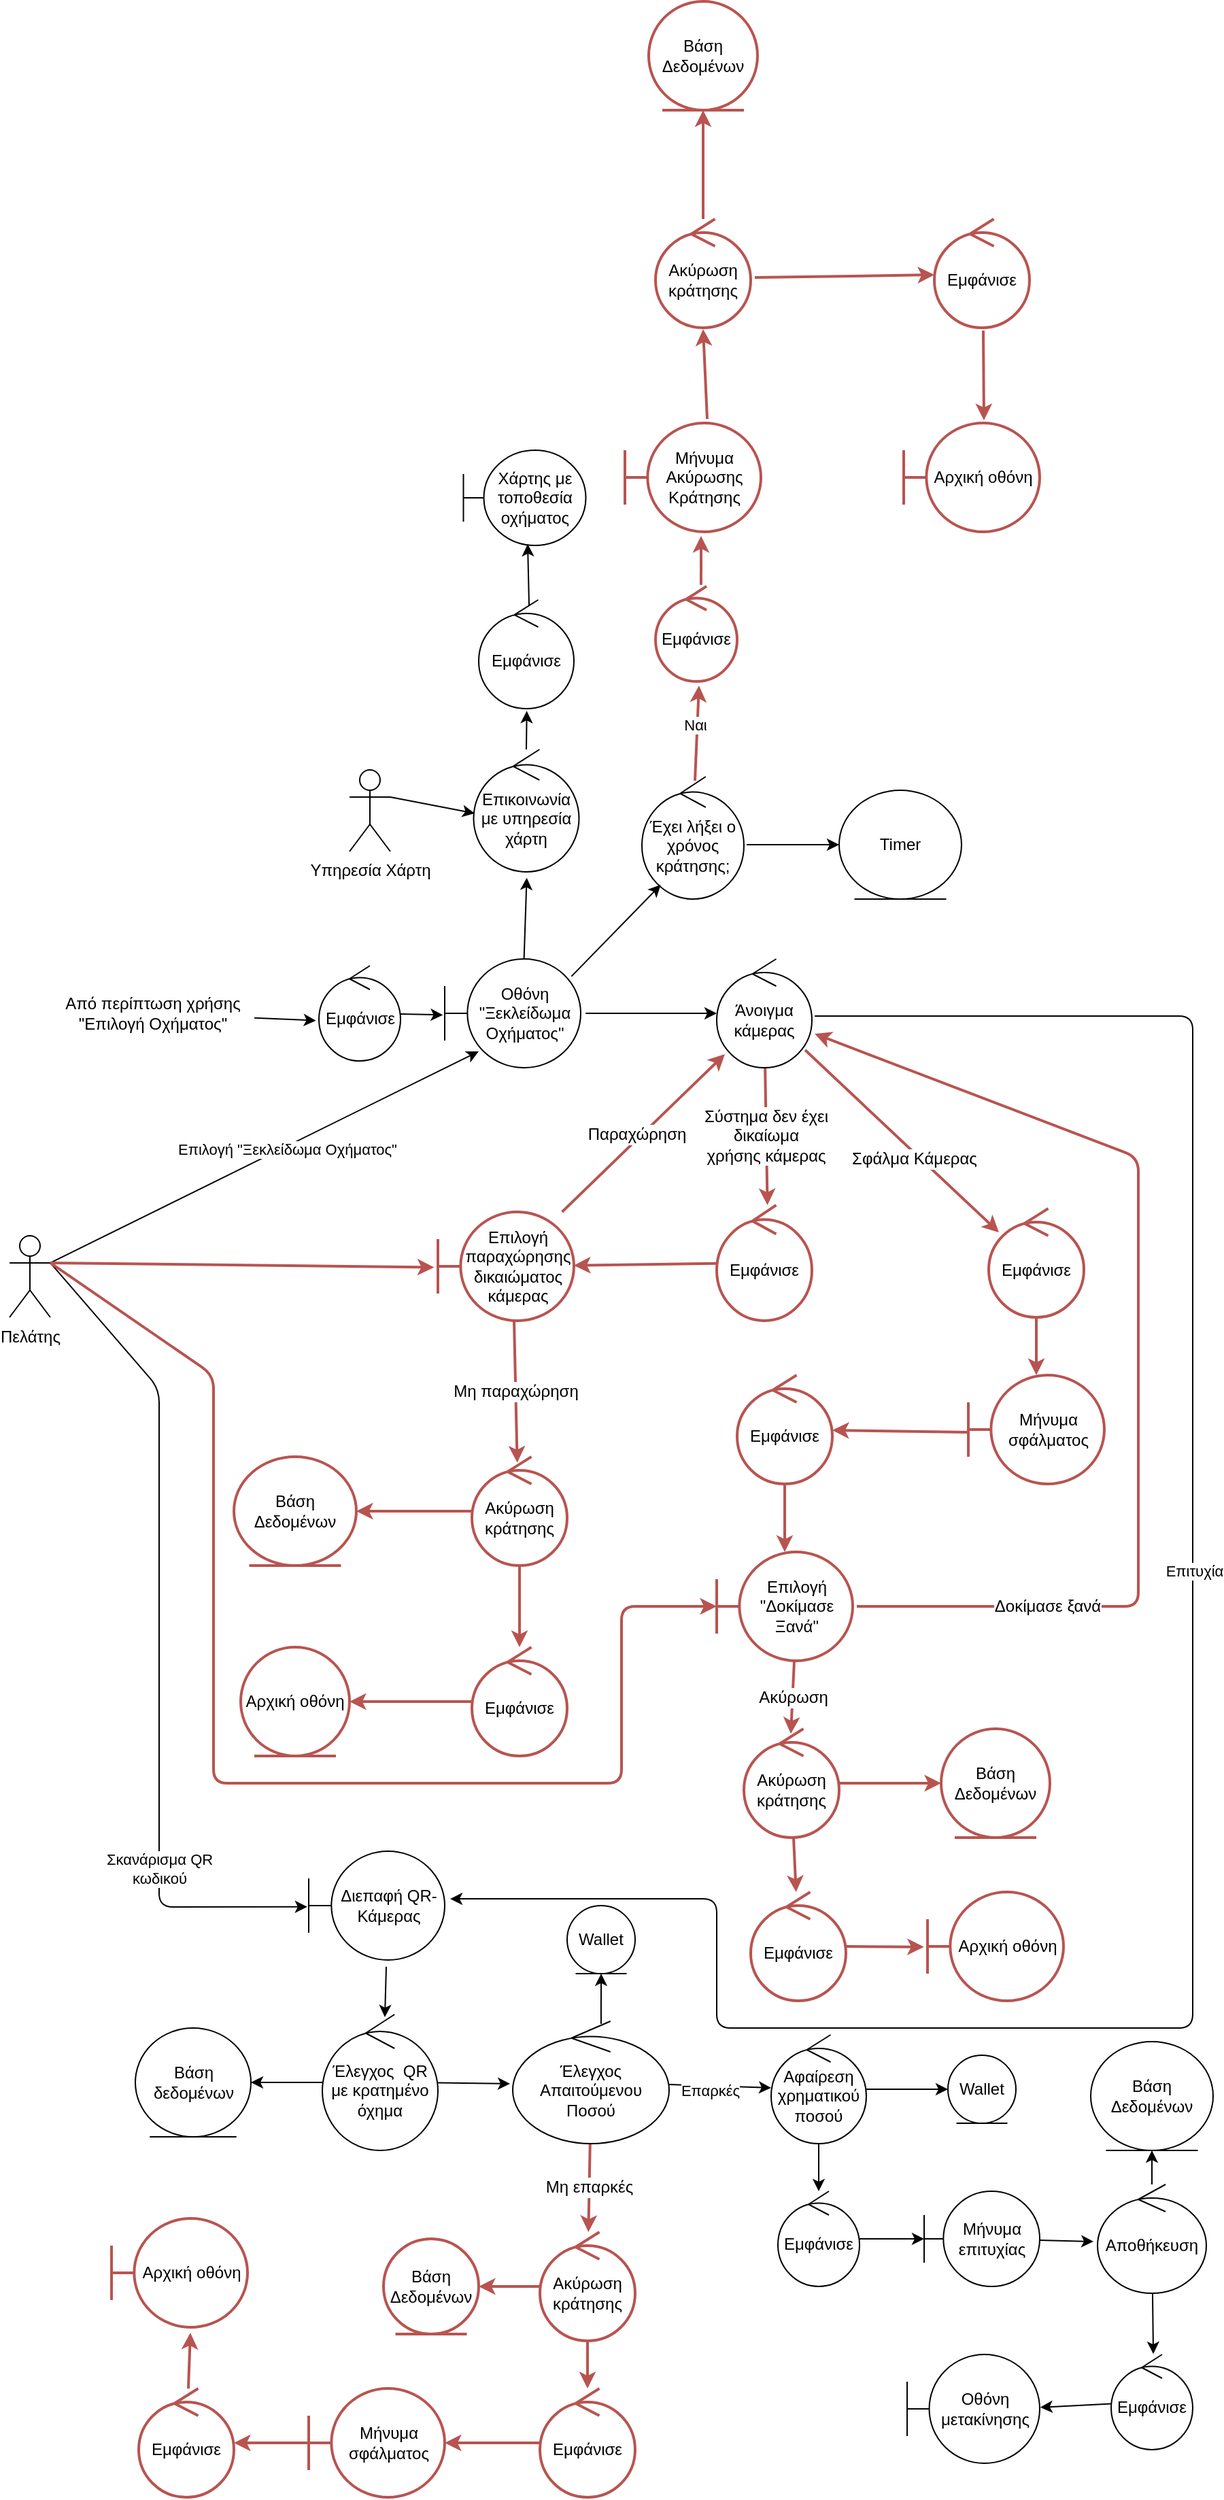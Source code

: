 <mxfile>
    <diagram id="kkWpz3CDeRfXQrRLxnoT" name="Page-1">
        <mxGraphModel dx="1851" dy="1663" grid="1" gridSize="10" guides="1" tooltips="1" connect="1" arrows="1" fold="1" page="1" pageScale="1" pageWidth="850" pageHeight="1100" math="0" shadow="0">
            <root>
                <mxCell id="0"/>
                <mxCell id="1" parent="0"/>
                <mxCell id="22" style="edgeStyle=none;html=1;exitX=1;exitY=0.333;exitDx=0;exitDy=0;exitPerimeter=0;entryX=0.25;entryY=0.85;entryDx=0;entryDy=0;entryPerimeter=0;" parent="1" source="2" target="225" edge="1">
                    <mxGeometry relative="1" as="geometry">
                        <mxPoint x="-55" y="200" as="targetPoint"/>
                        <Array as="points"/>
                    </mxGeometry>
                </mxCell>
                <mxCell id="23" value="Επιλογή &quot;Ξεκλείδωμα Οχήματος&quot;" style="edgeLabel;html=1;align=center;verticalAlign=middle;resizable=0;points=[];" parent="22" vertex="1" connectable="0">
                    <mxGeometry x="0.099" y="-1" relative="1" as="geometry">
                        <mxPoint y="1" as="offset"/>
                    </mxGeometry>
                </mxCell>
                <mxCell id="33" style="edgeStyle=none;html=1;exitX=1;exitY=0.333;exitDx=0;exitDy=0;exitPerimeter=0;entryX=-0.011;entryY=0.511;entryDx=0;entryDy=0;entryPerimeter=0;" parent="1" source="2" target="32" edge="1">
                    <mxGeometry relative="1" as="geometry">
                        <Array as="points">
                            <mxPoint x="-300" y="440"/>
                            <mxPoint x="-300" y="821"/>
                        </Array>
                        <mxPoint x="-180" y="990" as="targetPoint"/>
                    </mxGeometry>
                </mxCell>
                <mxCell id="34" value="Σκανάρισμα QR&lt;br&gt;κωδικού" style="edgeLabel;html=1;align=center;verticalAlign=middle;resizable=0;points=[];" parent="33" vertex="1" connectable="0">
                    <mxGeometry x="0.16" y="5" relative="1" as="geometry">
                        <mxPoint x="-5" y="120" as="offset"/>
                    </mxGeometry>
                </mxCell>
                <mxCell id="77" style="edgeStyle=none;html=1;exitX=1;exitY=0.333;exitDx=0;exitDy=0;exitPerimeter=0;entryX=-0.028;entryY=0.509;entryDx=0;entryDy=0;entryPerimeter=0;fontSize=12;fillColor=none;strokeColor=#b85450;strokeWidth=2;" parent="1" source="2" target="71" edge="1">
                    <mxGeometry relative="1" as="geometry"/>
                </mxCell>
                <mxCell id="2" value="Πελάτης" style="shape=umlActor;verticalLabelPosition=bottom;verticalAlign=top;html=1;" parent="1" vertex="1">
                    <mxGeometry x="-410" y="327.5" width="30" height="60" as="geometry"/>
                </mxCell>
                <mxCell id="266" style="edgeStyle=none;html=1;exitX=1.036;exitY=0.5;exitDx=0;exitDy=0;exitPerimeter=0;" edge="1" parent="1" source="225" target="24">
                    <mxGeometry relative="1" as="geometry"/>
                </mxCell>
                <mxCell id="3" value="Έχει λήξει ο χρόνος κράτησης;" style="ellipse;shape=umlControl;whiteSpace=wrap;html=1;" parent="1" vertex="1">
                    <mxGeometry x="55" y="-10" width="75" height="90" as="geometry"/>
                </mxCell>
                <mxCell id="30" value="Επιτυχία" style="edgeStyle=none;html=1;exitX=1.029;exitY=0.525;exitDx=0;exitDy=0;exitPerimeter=0;entryX=1.04;entryY=0.438;entryDx=0;entryDy=0;entryPerimeter=0;" parent="1" source="24" target="32" edge="1">
                    <mxGeometry x="-0.175" y="1" relative="1" as="geometry">
                        <mxPoint x="350" y="166" as="targetPoint"/>
                        <Array as="points">
                            <mxPoint x="460" y="166"/>
                            <mxPoint x="460" y="910"/>
                            <mxPoint x="110" y="910"/>
                            <mxPoint x="110" y="815"/>
                        </Array>
                        <mxPoint as="offset"/>
                    </mxGeometry>
                </mxCell>
                <mxCell id="66" value="Σύστημα δεν έχει&lt;br&gt;δικαίωμα&lt;br&gt;χρήσης κάμερας" style="edgeStyle=none;html=1;entryX=0.533;entryY=0;entryDx=0;entryDy=0;entryPerimeter=0;fontSize=12;fillColor=none;strokeColor=#b85450;strokeWidth=2;" parent="1" source="24" target="68" edge="1">
                    <mxGeometry relative="1" as="geometry">
                        <mxPoint x="610.021" y="548.625" as="targetPoint"/>
                        <mxPoint x="220" y="230" as="sourcePoint"/>
                    </mxGeometry>
                </mxCell>
                <mxCell id="67" style="edgeStyle=none;html=1;fontSize=12;fillColor=none;strokeColor=#b85450;strokeWidth=2;entryX=0.107;entryY=0.219;entryDx=0;entryDy=0;entryPerimeter=0;exitX=0.929;exitY=0.838;exitDx=0;exitDy=0;exitPerimeter=0;" parent="1" source="24" target="135" edge="1">
                    <mxGeometry relative="1" as="geometry">
                        <mxPoint x="250" y="480" as="targetPoint"/>
                        <mxPoint x="320" y="530" as="sourcePoint"/>
                    </mxGeometry>
                </mxCell>
                <mxCell id="70" value="Σφάλμα Κάμερας" style="edgeLabel;html=1;align=center;verticalAlign=middle;resizable=0;points=[];fontSize=12;strokeColor=#b85450;strokeWidth=2;" parent="67" connectable="0" vertex="1">
                    <mxGeometry x="-0.3" y="-1" relative="1" as="geometry">
                        <mxPoint x="31" y="32" as="offset"/>
                    </mxGeometry>
                </mxCell>
                <mxCell id="24" value="Άνοιγμα κάμερας" style="ellipse;shape=umlControl;whiteSpace=wrap;html=1;" parent="1" vertex="1">
                    <mxGeometry x="110" y="124" width="70" height="80" as="geometry"/>
                </mxCell>
                <mxCell id="255" style="edgeStyle=none;html=1;entryX=0.541;entryY=0.02;entryDx=0;entryDy=0;entryPerimeter=0;exitX=0.57;exitY=1.063;exitDx=0;exitDy=0;exitPerimeter=0;" parent="1" source="32" target="254" edge="1">
                    <mxGeometry relative="1" as="geometry"/>
                </mxCell>
                <mxCell id="32" value="Διεπαφή QR-Κάμερας" style="shape=umlBoundary;whiteSpace=wrap;html=1;" parent="1" vertex="1">
                    <mxGeometry x="-190" y="780" width="100" height="80" as="geometry"/>
                </mxCell>
                <mxCell id="38" value="" style="edgeStyle=none;html=1;" parent="1" source="35" target="37" edge="1">
                    <mxGeometry relative="1" as="geometry"/>
                </mxCell>
                <mxCell id="106" value="Επαρκές" style="edgeLabel;html=1;align=center;verticalAlign=middle;resizable=0;points=[];" parent="38" vertex="1" connectable="0">
                    <mxGeometry x="-0.217" y="-3" relative="1" as="geometry">
                        <mxPoint as="offset"/>
                    </mxGeometry>
                </mxCell>
                <mxCell id="110" value="Μη επαρκές" style="edgeStyle=none;html=1;fontSize=12;fillColor=none;strokeColor=#b85450;strokeWidth=2;" parent="1" source="35" target="109" edge="1">
                    <mxGeometry relative="1" as="geometry"/>
                </mxCell>
                <mxCell id="172" style="edgeStyle=none;html=1;entryX=0.5;entryY=1;entryDx=0;entryDy=0;endArrow=classic;endFill=1;exitX=0.565;exitY=0.022;exitDx=0;exitDy=0;exitPerimeter=0;" parent="1" source="35" target="48" edge="1">
                    <mxGeometry relative="1" as="geometry">
                        <mxPoint x="600" y="1210" as="sourcePoint"/>
                        <mxPoint x="566.5" y="910" as="targetPoint"/>
                    </mxGeometry>
                </mxCell>
                <mxCell id="35" value="Έλεγχος Απαιτούμενου Ποσού" style="ellipse;shape=umlControl;whiteSpace=wrap;html=1;" parent="1" vertex="1">
                    <mxGeometry x="-40" y="905" width="115" height="90" as="geometry"/>
                </mxCell>
                <mxCell id="46" value="" style="edgeStyle=none;html=1;" parent="1" source="37" target="45" edge="1">
                    <mxGeometry relative="1" as="geometry"/>
                </mxCell>
                <mxCell id="173" value="" style="edgeStyle=none;html=1;endArrow=classic;endFill=1;" parent="1" source="37" target="40" edge="1">
                    <mxGeometry relative="1" as="geometry"/>
                </mxCell>
                <mxCell id="37" value="Αφαίρεση χρηματικού ποσού" style="ellipse;shape=umlControl;whiteSpace=wrap;html=1;" parent="1" vertex="1">
                    <mxGeometry x="150" y="915" width="70" height="80" as="geometry"/>
                </mxCell>
                <mxCell id="40" value="Wallet" style="ellipse;shape=umlEntity;whiteSpace=wrap;html=1;" parent="1" vertex="1">
                    <mxGeometry x="280" y="930" width="50" height="50" as="geometry"/>
                </mxCell>
                <mxCell id="177" value="" style="edgeStyle=none;html=1;endArrow=classic;endFill=1;" parent="1" source="45" target="176" edge="1">
                    <mxGeometry relative="1" as="geometry"/>
                </mxCell>
                <mxCell id="45" value="Εμφάνισε" style="ellipse;shape=umlControl;whiteSpace=wrap;html=1;" parent="1" vertex="1">
                    <mxGeometry x="155" y="1030" width="60" height="70" as="geometry"/>
                </mxCell>
                <mxCell id="51" value="" style="edgeStyle=none;html=1;entryX=0.5;entryY=1;entryDx=0;entryDy=0;" parent="1" source="47" target="49" edge="1">
                    <mxGeometry relative="1" as="geometry"/>
                </mxCell>
                <mxCell id="269" style="edgeStyle=none;html=1;entryX=0.517;entryY=-0.006;entryDx=0;entryDy=0;entryPerimeter=0;" edge="1" parent="1" source="47" target="268">
                    <mxGeometry relative="1" as="geometry"/>
                </mxCell>
                <mxCell id="47" value="Αποθήκευση" style="ellipse;shape=umlControl;whiteSpace=wrap;html=1;" parent="1" vertex="1">
                    <mxGeometry x="390" y="1025" width="80" height="80" as="geometry"/>
                </mxCell>
                <mxCell id="48" value="Wallet" style="ellipse;shape=umlEntity;whiteSpace=wrap;html=1;" parent="1" vertex="1">
                    <mxGeometry y="820" width="50" height="50" as="geometry"/>
                </mxCell>
                <mxCell id="49" value="Βάση Δεδομένων" style="ellipse;shape=umlEntity;whiteSpace=wrap;html=1;" parent="1" vertex="1">
                    <mxGeometry x="385" y="920" width="90" height="80" as="geometry"/>
                </mxCell>
                <mxCell id="73" value="" style="edgeStyle=none;html=1;fontSize=12;fillColor=none;strokeColor=#b85450;strokeWidth=2;" parent="1" source="68" target="71" edge="1">
                    <mxGeometry relative="1" as="geometry"/>
                </mxCell>
                <mxCell id="68" value="Εμφάνισε" style="ellipse;shape=umlControl;whiteSpace=wrap;html=1;fillColor=none;strokeColor=#b85450;strokeWidth=2;" parent="1" vertex="1">
                    <mxGeometry x="110" y="305" width="70" height="85" as="geometry"/>
                </mxCell>
                <mxCell id="85" value="Μη παραχώρηση" style="edgeStyle=none;html=1;entryX=0.476;entryY=0.054;entryDx=0;entryDy=0;entryPerimeter=0;fontSize=12;fillColor=none;strokeColor=#b85450;strokeWidth=2;exitX=0.56;exitY=1;exitDx=0;exitDy=0;exitPerimeter=0;" parent="1" source="71" target="84" edge="1">
                    <mxGeometry relative="1" as="geometry">
                        <mxPoint x="100" y="550" as="sourcePoint"/>
                    </mxGeometry>
                </mxCell>
                <mxCell id="134" value="Παραχώρηση" style="edgeStyle=none;html=1;endArrow=classic;endFill=1;fontSize=12;fillColor=none;strokeColor=#b85450;strokeWidth=2;entryX=0.086;entryY=0.875;entryDx=0;entryDy=0;entryPerimeter=0;" parent="1" source="71" target="24" edge="1">
                    <mxGeometry x="-0.058" y="3" relative="1" as="geometry">
                        <mxPoint x="-30" y="420" as="targetPoint"/>
                        <Array as="points"/>
                        <mxPoint as="offset"/>
                    </mxGeometry>
                </mxCell>
                <mxCell id="71" value="Επιλογή παραχώρησης δικαιώματος κάμερας" style="shape=umlBoundary;whiteSpace=wrap;html=1;fillColor=none;strokeColor=#b85450;strokeWidth=2;" parent="1" vertex="1">
                    <mxGeometry x="-95" y="310" width="100" height="80" as="geometry"/>
                </mxCell>
                <mxCell id="100" value="" style="edgeStyle=none;html=1;fontSize=12;fillColor=none;strokeColor=#b85450;strokeWidth=2;" parent="1" source="84" target="97" edge="1">
                    <mxGeometry relative="1" as="geometry"/>
                </mxCell>
                <mxCell id="102" value="" style="edgeStyle=none;html=1;fontSize=12;fillColor=none;strokeColor=#b85450;strokeWidth=2;" parent="1" source="84" target="101" edge="1">
                    <mxGeometry relative="1" as="geometry"/>
                </mxCell>
                <mxCell id="84" value="Ακύρωση κράτησης" style="ellipse;shape=umlControl;whiteSpace=wrap;html=1;fillColor=none;strokeColor=#b85450;strokeWidth=2;" parent="1" vertex="1">
                    <mxGeometry x="-70" y="490" width="70" height="80" as="geometry"/>
                </mxCell>
                <mxCell id="97" value="Βάση Δεδομένων" style="ellipse;shape=umlEntity;whiteSpace=wrap;html=1;fillColor=none;strokeColor=#b85450;strokeWidth=2;" parent="1" vertex="1">
                    <mxGeometry x="-245" y="490" width="90" height="80" as="geometry"/>
                </mxCell>
                <mxCell id="154" value="" style="edgeStyle=none;html=1;endArrow=classic;endFill=1;fontSize=12;fillColor=none;strokeColor=#b85450;strokeWidth=2;" parent="1" source="101" target="153" edge="1">
                    <mxGeometry relative="1" as="geometry"/>
                </mxCell>
                <mxCell id="101" value="Εμφάνισε" style="ellipse;shape=umlControl;whiteSpace=wrap;html=1;fillColor=none;strokeColor=#b85450;strokeWidth=2;" parent="1" vertex="1">
                    <mxGeometry x="-70" y="630" width="70" height="80" as="geometry"/>
                </mxCell>
                <mxCell id="113" value="" style="edgeStyle=none;html=1;fontSize=12;fillColor=none;strokeColor=#b85450;strokeWidth=2;" parent="1" source="109" target="111" edge="1">
                    <mxGeometry relative="1" as="geometry"/>
                </mxCell>
                <mxCell id="115" value="" style="edgeStyle=none;html=1;fontSize=12;fillColor=none;strokeColor=#b85450;strokeWidth=2;" parent="1" source="109" target="114" edge="1">
                    <mxGeometry relative="1" as="geometry"/>
                </mxCell>
                <mxCell id="109" value="Ακύρωση κράτησης" style="ellipse;shape=umlControl;whiteSpace=wrap;html=1;fillColor=none;strokeColor=#b85450;strokeWidth=2;" parent="1" vertex="1">
                    <mxGeometry x="-20" y="1060" width="70" height="80" as="geometry"/>
                </mxCell>
                <mxCell id="111" value="Βάση Δεδομένων" style="ellipse;shape=umlEntity;whiteSpace=wrap;html=1;fillColor=none;strokeColor=#b85450;strokeWidth=2;" parent="1" vertex="1">
                    <mxGeometry x="-135" y="1065" width="70" height="70" as="geometry"/>
                </mxCell>
                <mxCell id="165" value="" style="edgeStyle=none;html=1;endArrow=classic;endFill=1;fontSize=12;fillColor=none;strokeColor=#b85450;strokeWidth=2;" parent="1" source="114" target="164" edge="1">
                    <mxGeometry relative="1" as="geometry"/>
                </mxCell>
                <mxCell id="114" value="Εμφάνισε" style="ellipse;shape=umlControl;whiteSpace=wrap;html=1;fillColor=none;strokeColor=#b85450;strokeWidth=2;" parent="1" vertex="1">
                    <mxGeometry x="-20" y="1175" width="70" height="80" as="geometry"/>
                </mxCell>
                <mxCell id="219" style="edgeStyle=none;html=1;entryX=-0.03;entryY=0.483;entryDx=0;entryDy=0;entryPerimeter=0;" parent="1" source="116" edge="1">
                    <mxGeometry relative="1" as="geometry"/>
                </mxCell>
                <mxCell id="222" style="edgeStyle=none;html=1;entryX=-0.013;entryY=0.535;entryDx=0;entryDy=0;entryPerimeter=0;" parent="1" source="116" edge="1">
                    <mxGeometry relative="1" as="geometry"/>
                </mxCell>
                <mxCell id="227" style="edgeStyle=none;html=1;entryX=-0.036;entryY=0.576;entryDx=0;entryDy=0;entryPerimeter=0;" parent="1" source="116" target="226" edge="1">
                    <mxGeometry relative="1" as="geometry"/>
                </mxCell>
                <mxCell id="116" value="Από περίπτωση χρήσης&lt;br&gt;&quot;Επιλογή Οχήματος&quot;" style="text;html=1;align=center;verticalAlign=middle;resizable=0;points=[];autosize=1;strokeColor=none;fillColor=none;" parent="1" vertex="1">
                    <mxGeometry x="-380" y="144" width="150" height="40" as="geometry"/>
                </mxCell>
                <mxCell id="137" value="" style="edgeStyle=none;html=1;endArrow=classic;endFill=1;fontSize=12;fillColor=none;strokeColor=#b85450;strokeWidth=2;" parent="1" source="135" target="136" edge="1">
                    <mxGeometry relative="1" as="geometry"/>
                </mxCell>
                <mxCell id="135" value="Εμφάνισε" style="ellipse;shape=umlControl;whiteSpace=wrap;html=1;fillColor=none;strokeColor=#b85450;strokeWidth=2;" parent="1" vertex="1">
                    <mxGeometry x="310" y="307.5" width="70" height="80" as="geometry"/>
                </mxCell>
                <mxCell id="139" value="" style="edgeStyle=none;html=1;endArrow=classic;endFill=1;fontSize=12;fillColor=none;strokeColor=#b85450;strokeWidth=2;exitX=0.01;exitY=0.525;exitDx=0;exitDy=0;exitPerimeter=0;" parent="1" source="136" target="138" edge="1">
                    <mxGeometry relative="1" as="geometry"/>
                </mxCell>
                <mxCell id="136" value="Μήνυμα σφάλματος" style="shape=umlBoundary;whiteSpace=wrap;html=1;fillColor=none;strokeColor=#b85450;strokeWidth=2;" parent="1" vertex="1">
                    <mxGeometry x="295" y="430" width="100" height="80" as="geometry"/>
                </mxCell>
                <mxCell id="141" value="" style="edgeStyle=none;html=1;endArrow=classic;endFill=1;fontSize=12;fillColor=none;strokeColor=#b85450;strokeWidth=2;" parent="1" source="138" target="140" edge="1">
                    <mxGeometry relative="1" as="geometry"/>
                </mxCell>
                <mxCell id="138" value="Εμφάνισε" style="ellipse;shape=umlControl;whiteSpace=wrap;html=1;fillColor=none;strokeColor=#b85450;strokeWidth=2;" parent="1" vertex="1">
                    <mxGeometry x="125" y="430" width="70" height="80" as="geometry"/>
                </mxCell>
                <mxCell id="144" value="Δοκίμασε ξανά" style="edgeStyle=none;html=1;endArrow=classic;endFill=1;fontSize=12;fillColor=none;strokeColor=#b85450;strokeWidth=2;exitX=1.03;exitY=0.5;exitDx=0;exitDy=0;exitPerimeter=0;entryX=1.029;entryY=0.688;entryDx=0;entryDy=0;entryPerimeter=0;" parent="1" source="140" target="24" edge="1">
                    <mxGeometry x="-0.646" relative="1" as="geometry">
                        <Array as="points">
                            <mxPoint x="420" y="600"/>
                            <mxPoint x="420" y="270"/>
                        </Array>
                        <mxPoint as="offset"/>
                        <mxPoint x="400" y="600" as="targetPoint"/>
                    </mxGeometry>
                </mxCell>
                <mxCell id="146" value="Ακύρωση" style="edgeStyle=none;html=1;endArrow=classic;endFill=1;fontSize=12;fillColor=none;strokeColor=#b85450;strokeWidth=2;entryX=0.493;entryY=0.046;entryDx=0;entryDy=0;entryPerimeter=0;exitX=0.57;exitY=1;exitDx=0;exitDy=0;exitPerimeter=0;" parent="1" source="140" target="145" edge="1">
                    <mxGeometry relative="1" as="geometry">
                        <mxPoint x="130" y="980" as="targetPoint"/>
                    </mxGeometry>
                </mxCell>
                <mxCell id="140" value="Επιλογή &quot;Δοκίμασε Ξανά&quot;" style="shape=umlBoundary;whiteSpace=wrap;html=1;fillColor=none;strokeColor=#b85450;strokeWidth=2;" parent="1" vertex="1">
                    <mxGeometry x="110" y="560" width="100" height="80" as="geometry"/>
                </mxCell>
                <mxCell id="148" value="" style="edgeStyle=none;html=1;endArrow=classic;endFill=1;fontSize=12;fillColor=none;strokeColor=#b85450;strokeWidth=2;" parent="1" source="145" target="147" edge="1">
                    <mxGeometry relative="1" as="geometry"/>
                </mxCell>
                <mxCell id="150" value="" style="edgeStyle=none;html=1;endArrow=classic;endFill=1;fontSize=12;fillColor=none;strokeColor=#b85450;strokeWidth=2;" parent="1" source="145" target="149" edge="1">
                    <mxGeometry relative="1" as="geometry"/>
                </mxCell>
                <mxCell id="145" value="Ακύρωση κράτησης" style="ellipse;shape=umlControl;whiteSpace=wrap;html=1;fillColor=none;strokeColor=#b85450;strokeWidth=2;" parent="1" vertex="1">
                    <mxGeometry x="130" y="690" width="70" height="80" as="geometry"/>
                </mxCell>
                <mxCell id="152" value="" style="edgeStyle=none;html=1;endArrow=classic;endFill=1;entryX=-0.026;entryY=0.505;entryDx=0;entryDy=0;entryPerimeter=0;fontSize=12;fillColor=none;strokeColor=#b85450;strokeWidth=2;" parent="1" source="147" target="162" edge="1">
                    <mxGeometry relative="1" as="geometry">
                        <mxPoint x="360" y="650" as="targetPoint"/>
                    </mxGeometry>
                </mxCell>
                <mxCell id="147" value="Εμφάνισε" style="ellipse;shape=umlControl;whiteSpace=wrap;html=1;fillColor=none;strokeColor=#b85450;strokeWidth=2;" parent="1" vertex="1">
                    <mxGeometry x="135" y="810" width="70" height="80" as="geometry"/>
                </mxCell>
                <mxCell id="149" value="Βάση Δεδομένων" style="ellipse;shape=umlEntity;whiteSpace=wrap;html=1;fillColor=none;strokeColor=#b85450;strokeWidth=2;" parent="1" vertex="1">
                    <mxGeometry x="275" y="690" width="80" height="80" as="geometry"/>
                </mxCell>
                <mxCell id="153" value="Αρχική οθόνη" style="ellipse;shape=umlEntity;whiteSpace=wrap;html=1;fillColor=none;strokeColor=#b85450;strokeWidth=2;" parent="1" vertex="1">
                    <mxGeometry x="-240" y="630" width="80" height="80" as="geometry"/>
                </mxCell>
                <mxCell id="162" value="Αρχική οθόνη" style="shape=umlBoundary;whiteSpace=wrap;html=1;fillColor=none;strokeColor=#b85450;strokeWidth=2;" parent="1" vertex="1">
                    <mxGeometry x="265" y="810" width="100" height="80" as="geometry"/>
                </mxCell>
                <mxCell id="168" style="edgeStyle=none;html=1;endArrow=classic;endFill=1;fontSize=12;fillColor=none;strokeColor=#b85450;strokeWidth=2;" parent="1" source="164" target="166" edge="1">
                    <mxGeometry relative="1" as="geometry"/>
                </mxCell>
                <mxCell id="164" value="Μήνυμα σφάλματος" style="shape=umlBoundary;whiteSpace=wrap;html=1;fillColor=none;strokeColor=#b85450;strokeWidth=2;" parent="1" vertex="1">
                    <mxGeometry x="-190" y="1175" width="100" height="80" as="geometry"/>
                </mxCell>
                <mxCell id="189" value="" style="edgeStyle=none;html=1;fontSize=12;strokeColor=#b85450;endFill=1;fillColor=none;strokeWidth=2;entryX=0.58;entryY=1.05;entryDx=0;entryDy=0;entryPerimeter=0;" parent="1" source="166" target="169" edge="1">
                    <mxGeometry relative="1" as="geometry"/>
                </mxCell>
                <mxCell id="166" value="Εμφάνισε" style="ellipse;shape=umlControl;whiteSpace=wrap;html=1;fillColor=none;strokeColor=#b85450;strokeWidth=2;" parent="1" vertex="1">
                    <mxGeometry x="-315" y="1175" width="70" height="80" as="geometry"/>
                </mxCell>
                <mxCell id="169" value="Αρχική οθόνη" style="shape=umlBoundary;whiteSpace=wrap;html=1;fillColor=none;strokeColor=#b85450;strokeWidth=2;" parent="1" vertex="1">
                    <mxGeometry x="-335" y="1050" width="100" height="80" as="geometry"/>
                </mxCell>
                <mxCell id="178" value="" style="edgeStyle=none;html=1;endArrow=classic;endFill=1;entryX=-0.037;entryY=0.525;entryDx=0;entryDy=0;entryPerimeter=0;" parent="1" source="176" target="47" edge="1">
                    <mxGeometry relative="1" as="geometry">
                        <mxPoint x="390" y="1065" as="targetPoint"/>
                    </mxGeometry>
                </mxCell>
                <mxCell id="176" value="Μήνυμα επιτυχίας" style="shape=umlBoundary;whiteSpace=wrap;html=1;" parent="1" vertex="1">
                    <mxGeometry x="262.5" y="1030" width="85" height="70" as="geometry"/>
                </mxCell>
                <mxCell id="188" style="edgeStyle=none;html=1;entryX=0;entryY=0.5;entryDx=0;entryDy=0;entryPerimeter=0;fontSize=12;fillColor=none;strokeColor=#b85450;strokeWidth=2;exitX=1;exitY=0.333;exitDx=0;exitDy=0;exitPerimeter=0;" parent="1" source="2" target="140" edge="1">
                    <mxGeometry relative="1" as="geometry">
                        <mxPoint x="-340" y="510" as="sourcePoint"/>
                        <mxPoint x="45.0" y="792.86" as="targetPoint"/>
                        <Array as="points">
                            <mxPoint x="-260" y="430"/>
                            <mxPoint x="-260" y="730"/>
                            <mxPoint x="40" y="730"/>
                            <mxPoint x="40" y="600"/>
                        </Array>
                    </mxGeometry>
                </mxCell>
                <mxCell id="190" value="" style="edgeStyle=none;html=1;endArrow=classic;endFill=1;fontSize=12;fillColor=none;strokeColor=#b85450;strokeWidth=2;entryX=0.533;entryY=1.043;entryDx=0;entryDy=0;entryPerimeter=0;exitX=0.52;exitY=0.033;exitDx=0;exitDy=0;exitPerimeter=0;" parent="1" source="3" target="192" edge="1">
                    <mxGeometry relative="1" as="geometry">
                        <mxPoint x="475" y="-87.37" as="targetPoint"/>
                        <mxPoint x="372.5" y="-68.37" as="sourcePoint"/>
                    </mxGeometry>
                </mxCell>
                <mxCell id="191" value="Ναι" style="edgeLabel;html=1;align=center;verticalAlign=middle;resizable=0;points=[];" parent="190" vertex="1" connectable="0">
                    <mxGeometry x="0.238" y="-2" relative="1" as="geometry">
                        <mxPoint x="-4" y="2" as="offset"/>
                    </mxGeometry>
                </mxCell>
                <mxCell id="192" value="Εμφάνισε" style="ellipse;shape=umlControl;whiteSpace=wrap;html=1;fillColor=none;strokeColor=#b85450;strokeWidth=2;" parent="1" vertex="1">
                    <mxGeometry x="65" y="-150" width="60" height="70" as="geometry"/>
                </mxCell>
                <mxCell id="194" value="Μήνυμα Ακύρωσης Κράτησης" style="shape=umlBoundary;whiteSpace=wrap;html=1;fillColor=none;strokeColor=#b85450;strokeWidth=2;" parent="1" vertex="1">
                    <mxGeometry x="42.5" y="-270" width="100" height="80" as="geometry"/>
                </mxCell>
                <mxCell id="195" value="" style="edgeStyle=none;html=1;fontSize=12;fillColor=none;strokeColor=#b85450;strokeWidth=2;exitX=0.558;exitY=-0.014;exitDx=0;exitDy=0;exitPerimeter=0;entryX=0.56;entryY=1.038;entryDx=0;entryDy=0;entryPerimeter=0;" parent="1" source="192" target="194" edge="1">
                    <mxGeometry relative="1" as="geometry">
                        <mxPoint x="510" y="119" as="sourcePoint"/>
                        <mxPoint x="375" y="119" as="targetPoint"/>
                    </mxGeometry>
                </mxCell>
                <mxCell id="198" value="" style="edgeStyle=none;html=1;fontSize=12;fillColor=none;strokeColor=#b85450;strokeWidth=2;entryX=0.5;entryY=1.013;entryDx=0;entryDy=0;entryPerimeter=0;exitX=0.605;exitY=-0.037;exitDx=0;exitDy=0;exitPerimeter=0;" parent="1" source="194" target="202" edge="1">
                    <mxGeometry relative="1" as="geometry">
                        <mxPoint x="617" y="-55" as="sourcePoint"/>
                        <mxPoint x="105" y="-326" as="targetPoint"/>
                    </mxGeometry>
                </mxCell>
                <mxCell id="202" value="Ακύρωση κράτησης" style="ellipse;shape=umlControl;whiteSpace=wrap;html=1;fillColor=none;strokeColor=#b85450;strokeWidth=2;" parent="1" vertex="1">
                    <mxGeometry x="65" y="-420" width="70" height="80" as="geometry"/>
                </mxCell>
                <mxCell id="208" value="Εμφάνισε" style="ellipse;shape=umlControl;whiteSpace=wrap;html=1;fillColor=none;strokeColor=#b85450;strokeWidth=2;" parent="1" vertex="1">
                    <mxGeometry x="270" y="-420" width="70" height="80" as="geometry"/>
                </mxCell>
                <mxCell id="209" value="Βάση Δεδομένων" style="ellipse;shape=umlEntity;whiteSpace=wrap;html=1;fillColor=none;strokeColor=#b85450;strokeWidth=2;" parent="1" vertex="1">
                    <mxGeometry x="60" y="-580" width="80" height="80" as="geometry"/>
                </mxCell>
                <mxCell id="210" value="Αρχική οθόνη" style="shape=umlBoundary;whiteSpace=wrap;html=1;fillColor=none;strokeColor=#b85450;strokeWidth=2;" parent="1" vertex="1">
                    <mxGeometry x="247.5" y="-270" width="100" height="80" as="geometry"/>
                </mxCell>
                <mxCell id="211" value="" style="edgeStyle=none;html=1;fontSize=12;fillColor=none;strokeColor=#b85450;strokeWidth=2;entryX=0.5;entryY=1;entryDx=0;entryDy=0;" parent="1" source="202" target="209" edge="1">
                    <mxGeometry relative="1" as="geometry">
                        <mxPoint x="555.0" y="-280" as="sourcePoint"/>
                        <mxPoint x="513.01" y="-245.96" as="targetPoint"/>
                    </mxGeometry>
                </mxCell>
                <mxCell id="213" value="" style="edgeStyle=none;html=1;fontSize=12;fillColor=none;strokeColor=#b85450;strokeWidth=2;entryX=0;entryY=0.513;entryDx=0;entryDy=0;exitX=1.043;exitY=0.538;exitDx=0;exitDy=0;exitPerimeter=0;entryPerimeter=0;" parent="1" source="202" target="208" edge="1">
                    <mxGeometry relative="1" as="geometry">
                        <mxPoint x="585.98" y="-278" as="sourcePoint"/>
                        <mxPoint x="585" y="-220" as="targetPoint"/>
                    </mxGeometry>
                </mxCell>
                <mxCell id="214" value="" style="edgeStyle=none;html=1;fontSize=12;fillColor=none;strokeColor=#b85450;strokeWidth=2;entryX=0.59;entryY=-0.025;entryDx=0;entryDy=0;entryPerimeter=0;exitX=0.514;exitY=1.025;exitDx=0;exitDy=0;exitPerimeter=0;" parent="1" source="208" target="210" edge="1">
                    <mxGeometry relative="1" as="geometry">
                        <mxPoint x="690" y="-110" as="sourcePoint"/>
                        <mxPoint x="733.98" y="-38.0" as="targetPoint"/>
                    </mxGeometry>
                </mxCell>
                <mxCell id="221" style="edgeStyle=none;html=1;entryX=-0.04;entryY=0.559;entryDx=0;entryDy=0;entryPerimeter=0;" parent="1" target="3" edge="1">
                    <mxGeometry relative="1" as="geometry"/>
                </mxCell>
                <mxCell id="246" style="edgeStyle=none;html=1;entryX=0.184;entryY=0.884;entryDx=0;entryDy=0;entryPerimeter=0;exitX=0.932;exitY=0.16;exitDx=0;exitDy=0;exitPerimeter=0;" parent="1" source="225" target="3" edge="1">
                    <mxGeometry relative="1" as="geometry"/>
                </mxCell>
                <mxCell id="261" style="edgeStyle=none;html=1;entryX=0.504;entryY=1.048;entryDx=0;entryDy=0;entryPerimeter=0;exitX=0.583;exitY=0.004;exitDx=0;exitDy=0;exitPerimeter=0;" parent="1" source="225" target="230" edge="1">
                    <mxGeometry relative="1" as="geometry">
                        <mxPoint x="-31.668" y="83.68" as="targetPoint"/>
                    </mxGeometry>
                </mxCell>
                <mxCell id="225" value="Οθόνη &quot;Ξεκλείδωμα Οχήματος&quot;" style="shape=umlBoundary;whiteSpace=wrap;html=1;" parent="1" vertex="1">
                    <mxGeometry x="-90" y="124" width="100" height="80" as="geometry"/>
                </mxCell>
                <mxCell id="228" style="edgeStyle=none;html=1;entryX=-0.013;entryY=0.515;entryDx=0;entryDy=0;entryPerimeter=0;" parent="1" source="226" target="225" edge="1">
                    <mxGeometry relative="1" as="geometry"/>
                </mxCell>
                <mxCell id="226" value="Εμφάνισε" style="ellipse;shape=umlControl;whiteSpace=wrap;html=1;" parent="1" vertex="1">
                    <mxGeometry x="-182.5" y="129" width="60" height="70" as="geometry"/>
                </mxCell>
                <mxCell id="263" style="edgeStyle=none;html=1;entryX=0.505;entryY=1.021;entryDx=0;entryDy=0;entryPerimeter=0;" parent="1" source="230" target="235" edge="1">
                    <mxGeometry relative="1" as="geometry"/>
                </mxCell>
                <mxCell id="230" value="Επικοινωνία με υπηρεσία χάρτη" style="ellipse;shape=umlControl;whiteSpace=wrap;html=1;" parent="1" vertex="1">
                    <mxGeometry x="-68.75" y="-30" width="77.5" height="90" as="geometry"/>
                </mxCell>
                <mxCell id="260" style="edgeStyle=none;html=1;exitX=1;exitY=0.333;exitDx=0;exitDy=0;exitPerimeter=0;entryX=0.01;entryY=0.522;entryDx=0;entryDy=0;entryPerimeter=0;" parent="1" source="232" target="230" edge="1">
                    <mxGeometry relative="1" as="geometry"/>
                </mxCell>
                <mxCell id="232" value="Υπηρεσία Χάρτη" style="shape=umlActor;verticalLabelPosition=bottom;verticalAlign=top;html=1;" parent="1" vertex="1">
                    <mxGeometry x="-160" y="-15" width="30" height="60" as="geometry"/>
                </mxCell>
                <mxCell id="233" value="Χάρτης με τοποθεσία οχήματος" style="shape=umlBoundary;whiteSpace=wrap;html=1;" parent="1" vertex="1">
                    <mxGeometry x="-76.25" y="-250" width="90" height="70" as="geometry"/>
                </mxCell>
                <mxCell id="238" style="edgeStyle=none;html=1;entryX=0.525;entryY=0.986;entryDx=0;entryDy=0;entryPerimeter=0;exitX=0.529;exitY=0.05;exitDx=0;exitDy=0;exitPerimeter=0;" parent="1" source="235" target="233" edge="1">
                    <mxGeometry relative="1" as="geometry">
                        <mxPoint x="-27" y="-90" as="sourcePoint"/>
                    </mxGeometry>
                </mxCell>
                <mxCell id="235" value="Εμφάνισε" style="ellipse;shape=umlControl;whiteSpace=wrap;html=1;" parent="1" vertex="1">
                    <mxGeometry x="-65" y="-140" width="70" height="80" as="geometry"/>
                </mxCell>
                <mxCell id="257" style="edgeStyle=none;html=1;entryX=1;entryY=0.5;entryDx=0;entryDy=0;" parent="1" source="254" target="256" edge="1">
                    <mxGeometry relative="1" as="geometry"/>
                </mxCell>
                <mxCell id="258" style="edgeStyle=none;html=1;entryX=-0.017;entryY=0.511;entryDx=0;entryDy=0;entryPerimeter=0;" parent="1" source="254" target="35" edge="1">
                    <mxGeometry relative="1" as="geometry"/>
                </mxCell>
                <mxCell id="254" value="Έλεγχος&amp;nbsp; QR με κρατημένο όχημα" style="ellipse;shape=umlControl;whiteSpace=wrap;html=1;" parent="1" vertex="1">
                    <mxGeometry x="-180" y="900" width="85" height="100" as="geometry"/>
                </mxCell>
                <mxCell id="256" value="Βάση δεδομένων" style="ellipse;shape=umlEntity;whiteSpace=wrap;html=1;" parent="1" vertex="1">
                    <mxGeometry x="-317.5" y="910" width="85" height="80" as="geometry"/>
                </mxCell>
                <mxCell id="264" style="edgeStyle=none;html=1;exitX=1.027;exitY=0.556;exitDx=0;exitDy=0;exitPerimeter=0;entryX=0;entryY=0.5;entryDx=0;entryDy=0;" edge="1" parent="1" source="3" target="265">
                    <mxGeometry relative="1" as="geometry">
                        <mxPoint x="180" y="57.242" as="sourcePoint"/>
                        <mxPoint x="220" y="40" as="targetPoint"/>
                    </mxGeometry>
                </mxCell>
                <mxCell id="265" value="Timer" style="ellipse;shape=umlEntity;whiteSpace=wrap;html=1;" vertex="1" parent="1">
                    <mxGeometry x="200" width="90" height="80" as="geometry"/>
                </mxCell>
                <mxCell id="271" style="edgeStyle=none;html=1;entryX=1.004;entryY=0.486;entryDx=0;entryDy=0;entryPerimeter=0;" edge="1" parent="1" source="268" target="270">
                    <mxGeometry relative="1" as="geometry"/>
                </mxCell>
                <mxCell id="268" value="Εμφάνισε" style="ellipse;shape=umlControl;whiteSpace=wrap;html=1;" vertex="1" parent="1">
                    <mxGeometry x="400" y="1150" width="60" height="70" as="geometry"/>
                </mxCell>
                <mxCell id="270" value="Οθόνη μετακίνησης" style="shape=umlBoundary;whiteSpace=wrap;html=1;" vertex="1" parent="1">
                    <mxGeometry x="250" y="1150" width="97.5" height="80" as="geometry"/>
                </mxCell>
            </root>
        </mxGraphModel>
    </diagram>
</mxfile>